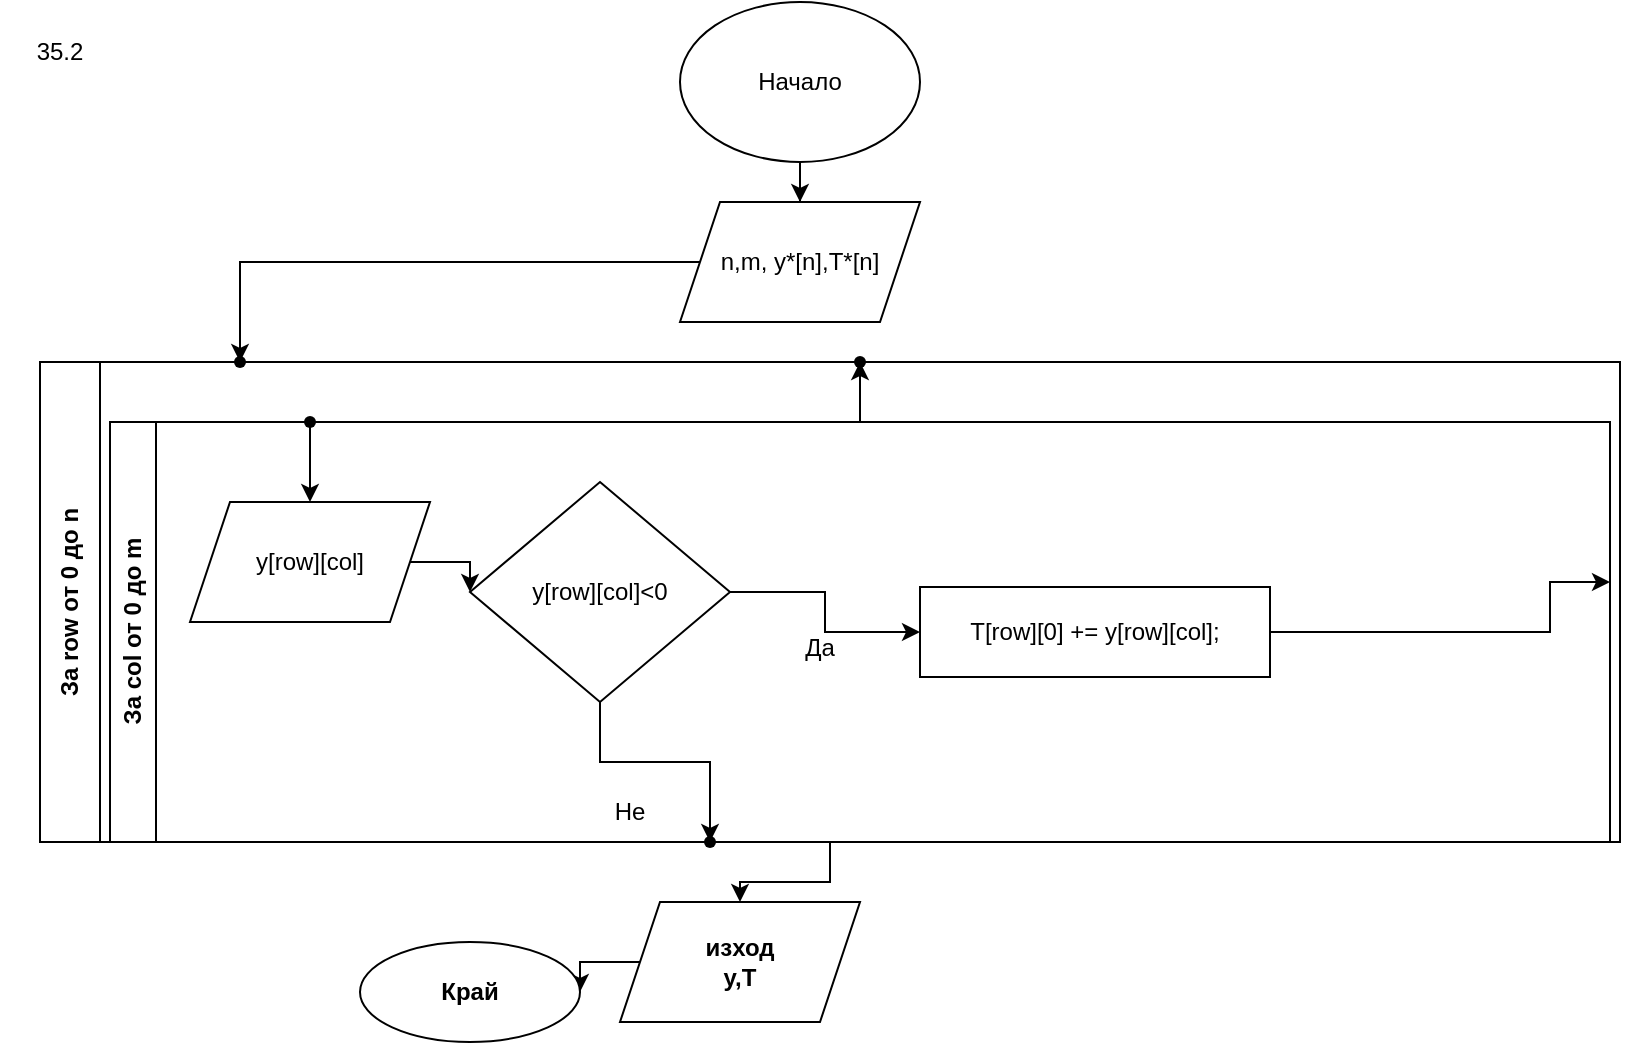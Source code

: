 <mxfile version="22.1.5" type="device">
  <diagram name="Page-1" id="Ull6EUwmBMXi5CMNSNoD">
    <mxGraphModel dx="2074" dy="1166" grid="1" gridSize="10" guides="1" tooltips="1" connect="1" arrows="1" fold="1" page="1" pageScale="1" pageWidth="850" pageHeight="1100" math="0" shadow="0">
      <root>
        <mxCell id="0" />
        <mxCell id="1" parent="0" />
        <mxCell id="SEuOGr045ENZ4c7asKHh-3" value="" style="edgeStyle=orthogonalEdgeStyle;rounded=0;orthogonalLoop=1;jettySize=auto;html=1;" parent="1" source="SEuOGr045ENZ4c7asKHh-1" target="SEuOGr045ENZ4c7asKHh-2" edge="1">
          <mxGeometry relative="1" as="geometry" />
        </mxCell>
        <mxCell id="SEuOGr045ENZ4c7asKHh-1" value="Начало" style="ellipse;whiteSpace=wrap;html=1;" parent="1" vertex="1">
          <mxGeometry x="350" width="120" height="80" as="geometry" />
        </mxCell>
        <mxCell id="SEuOGr045ENZ4c7asKHh-7" value="" style="edgeStyle=orthogonalEdgeStyle;rounded=0;orthogonalLoop=1;jettySize=auto;html=1;" parent="1" source="SEuOGr045ENZ4c7asKHh-2" target="SEuOGr045ENZ4c7asKHh-6" edge="1">
          <mxGeometry relative="1" as="geometry" />
        </mxCell>
        <mxCell id="SEuOGr045ENZ4c7asKHh-2" value="n,m, y*[n],T*[n]" style="shape=parallelogram;perimeter=parallelogramPerimeter;whiteSpace=wrap;html=1;fixedSize=1;" parent="1" vertex="1">
          <mxGeometry x="350" y="100" width="120" height="60" as="geometry" />
        </mxCell>
        <mxCell id="SEuOGr045ENZ4c7asKHh-38" value="" style="edgeStyle=orthogonalEdgeStyle;rounded=0;orthogonalLoop=1;jettySize=auto;html=1;" parent="1" source="SEuOGr045ENZ4c7asKHh-4" target="SEuOGr045ENZ4c7asKHh-37" edge="1">
          <mxGeometry relative="1" as="geometry" />
        </mxCell>
        <mxCell id="SEuOGr045ENZ4c7asKHh-4" value="За row от 0 до n&lt;br&gt;" style="swimlane;horizontal=0;whiteSpace=wrap;html=1;startSize=30;" parent="1" vertex="1">
          <mxGeometry x="30" y="180" width="790" height="240" as="geometry" />
        </mxCell>
        <mxCell id="SEuOGr045ENZ4c7asKHh-6" value="" style="shape=waypoint;sketch=0;size=6;pointerEvents=1;points=[];fillColor=default;resizable=0;rotatable=0;perimeter=centerPerimeter;snapToPoint=1;" parent="SEuOGr045ENZ4c7asKHh-4" vertex="1">
          <mxGeometry x="90" y="-10" width="20" height="20" as="geometry" />
        </mxCell>
        <mxCell id="SEuOGr045ENZ4c7asKHh-14" value="" style="edgeStyle=orthogonalEdgeStyle;rounded=0;orthogonalLoop=1;jettySize=auto;html=1;" parent="SEuOGr045ENZ4c7asKHh-4" source="SEuOGr045ENZ4c7asKHh-9" target="SEuOGr045ENZ4c7asKHh-13" edge="1">
          <mxGeometry relative="1" as="geometry" />
        </mxCell>
        <mxCell id="SEuOGr045ENZ4c7asKHh-9" value="За col от 0 до m&lt;br&gt;" style="swimlane;horizontal=0;whiteSpace=wrap;html=1;" parent="SEuOGr045ENZ4c7asKHh-4" vertex="1">
          <mxGeometry x="35" y="30" width="750" height="210" as="geometry" />
        </mxCell>
        <mxCell id="SEuOGr045ENZ4c7asKHh-16" value="" style="shape=waypoint;sketch=0;size=6;pointerEvents=1;points=[];fillColor=default;resizable=0;rotatable=0;perimeter=centerPerimeter;snapToPoint=1;rounded=1;" parent="SEuOGr045ENZ4c7asKHh-9" vertex="1">
          <mxGeometry x="90" y="-10" width="20" height="20" as="geometry" />
        </mxCell>
        <mxCell id="SEuOGr045ENZ4c7asKHh-19" value="" style="edgeStyle=orthogonalEdgeStyle;rounded=0;orthogonalLoop=1;jettySize=auto;html=1;exitX=0.5;exitY=0.75;exitDx=0;exitDy=0;exitPerimeter=0;entryX=0.5;entryY=0;entryDx=0;entryDy=0;" parent="SEuOGr045ENZ4c7asKHh-9" source="SEuOGr045ENZ4c7asKHh-16" target="SEuOGr045ENZ4c7asKHh-18" edge="1">
          <mxGeometry relative="1" as="geometry">
            <mxPoint x="140" y="10" as="sourcePoint" />
            <mxPoint x="145" y="30" as="targetPoint" />
          </mxGeometry>
        </mxCell>
        <mxCell id="SEuOGr045ENZ4c7asKHh-21" value="" style="edgeStyle=orthogonalEdgeStyle;rounded=0;orthogonalLoop=1;jettySize=auto;html=1;" parent="SEuOGr045ENZ4c7asKHh-9" source="SEuOGr045ENZ4c7asKHh-18" target="SEuOGr045ENZ4c7asKHh-20" edge="1">
          <mxGeometry relative="1" as="geometry" />
        </mxCell>
        <mxCell id="SEuOGr045ENZ4c7asKHh-18" value="y[row][col]" style="shape=parallelogram;perimeter=parallelogramPerimeter;whiteSpace=wrap;html=1;fixedSize=1;" parent="SEuOGr045ENZ4c7asKHh-9" vertex="1">
          <mxGeometry x="40" y="40" width="120" height="60" as="geometry" />
        </mxCell>
        <mxCell id="SEuOGr045ENZ4c7asKHh-23" value="" style="edgeStyle=orthogonalEdgeStyle;rounded=0;orthogonalLoop=1;jettySize=auto;html=1;" parent="SEuOGr045ENZ4c7asKHh-9" source="SEuOGr045ENZ4c7asKHh-20" target="SEuOGr045ENZ4c7asKHh-22" edge="1">
          <mxGeometry relative="1" as="geometry" />
        </mxCell>
        <mxCell id="SEuOGr045ENZ4c7asKHh-20" value="y[row][col]&amp;lt;0" style="rhombus;whiteSpace=wrap;html=1;" parent="SEuOGr045ENZ4c7asKHh-9" vertex="1">
          <mxGeometry x="180" y="30" width="130" height="110" as="geometry" />
        </mxCell>
        <mxCell id="SEuOGr045ENZ4c7asKHh-22" value="&lt;div&gt;T[row][0] += y[row][col];&lt;/div&gt;" style="whiteSpace=wrap;html=1;" parent="SEuOGr045ENZ4c7asKHh-9" vertex="1">
          <mxGeometry x="405" y="82.5" width="175" height="45" as="geometry" />
        </mxCell>
        <mxCell id="SEuOGr045ENZ4c7asKHh-24" value="Да" style="text;html=1;strokeColor=none;fillColor=none;align=center;verticalAlign=middle;whiteSpace=wrap;rounded=0;" parent="SEuOGr045ENZ4c7asKHh-9" vertex="1">
          <mxGeometry x="325" y="97.5" width="60" height="30" as="geometry" />
        </mxCell>
        <mxCell id="SEuOGr045ENZ4c7asKHh-29" value="Не" style="text;html=1;strokeColor=none;fillColor=none;align=center;verticalAlign=middle;whiteSpace=wrap;rounded=0;" parent="SEuOGr045ENZ4c7asKHh-9" vertex="1">
          <mxGeometry x="230" y="180" width="60" height="30" as="geometry" />
        </mxCell>
        <mxCell id="SEuOGr045ENZ4c7asKHh-34" style="edgeStyle=orthogonalEdgeStyle;rounded=0;orthogonalLoop=1;jettySize=auto;html=1;exitX=1;exitY=0.5;exitDx=0;exitDy=0;" parent="SEuOGr045ENZ4c7asKHh-9" source="SEuOGr045ENZ4c7asKHh-22" edge="1">
          <mxGeometry relative="1" as="geometry">
            <mxPoint x="750" y="80" as="targetPoint" />
            <Array as="points">
              <mxPoint x="620" y="105" />
              <mxPoint x="720" y="105" />
              <mxPoint x="720" y="80" />
            </Array>
          </mxGeometry>
        </mxCell>
        <mxCell id="SEuOGr045ENZ4c7asKHh-13" value="" style="shape=waypoint;sketch=0;size=6;pointerEvents=1;points=[];fillColor=default;resizable=0;rotatable=0;perimeter=centerPerimeter;snapToPoint=1;fontStyle=1;startSize=23;" parent="SEuOGr045ENZ4c7asKHh-4" vertex="1">
          <mxGeometry x="400" y="-10" width="20" height="20" as="geometry" />
        </mxCell>
        <mxCell id="SEuOGr045ENZ4c7asKHh-27" value="" style="shape=waypoint;sketch=0;size=6;pointerEvents=1;points=[];fillColor=default;resizable=0;rotatable=0;perimeter=centerPerimeter;snapToPoint=1;" parent="SEuOGr045ENZ4c7asKHh-4" vertex="1">
          <mxGeometry x="325" y="230" width="20" height="20" as="geometry" />
        </mxCell>
        <mxCell id="SEuOGr045ENZ4c7asKHh-28" value="" style="edgeStyle=orthogonalEdgeStyle;rounded=0;orthogonalLoop=1;jettySize=auto;html=1;" parent="SEuOGr045ENZ4c7asKHh-4" source="SEuOGr045ENZ4c7asKHh-20" target="SEuOGr045ENZ4c7asKHh-27" edge="1">
          <mxGeometry relative="1" as="geometry" />
        </mxCell>
        <mxCell id="SEuOGr045ENZ4c7asKHh-40" value="" style="edgeStyle=orthogonalEdgeStyle;rounded=0;orthogonalLoop=1;jettySize=auto;html=1;" parent="1" source="SEuOGr045ENZ4c7asKHh-37" target="SEuOGr045ENZ4c7asKHh-39" edge="1">
          <mxGeometry relative="1" as="geometry" />
        </mxCell>
        <mxCell id="SEuOGr045ENZ4c7asKHh-37" value="изход&lt;br&gt;y,T" style="shape=parallelogram;perimeter=parallelogramPerimeter;whiteSpace=wrap;html=1;fixedSize=1;fontStyle=1;startSize=30;" parent="1" vertex="1">
          <mxGeometry x="320" y="450" width="120" height="60" as="geometry" />
        </mxCell>
        <mxCell id="SEuOGr045ENZ4c7asKHh-39" value="Край" style="ellipse;whiteSpace=wrap;html=1;fontStyle=1;startSize=30;" parent="1" vertex="1">
          <mxGeometry x="190" y="470" width="110" height="50" as="geometry" />
        </mxCell>
        <mxCell id="SEuOGr045ENZ4c7asKHh-41" value="35.2" style="text;html=1;strokeColor=none;fillColor=none;align=center;verticalAlign=middle;whiteSpace=wrap;rounded=0;" parent="1" vertex="1">
          <mxGeometry x="10" y="10" width="60" height="30" as="geometry" />
        </mxCell>
      </root>
    </mxGraphModel>
  </diagram>
</mxfile>
